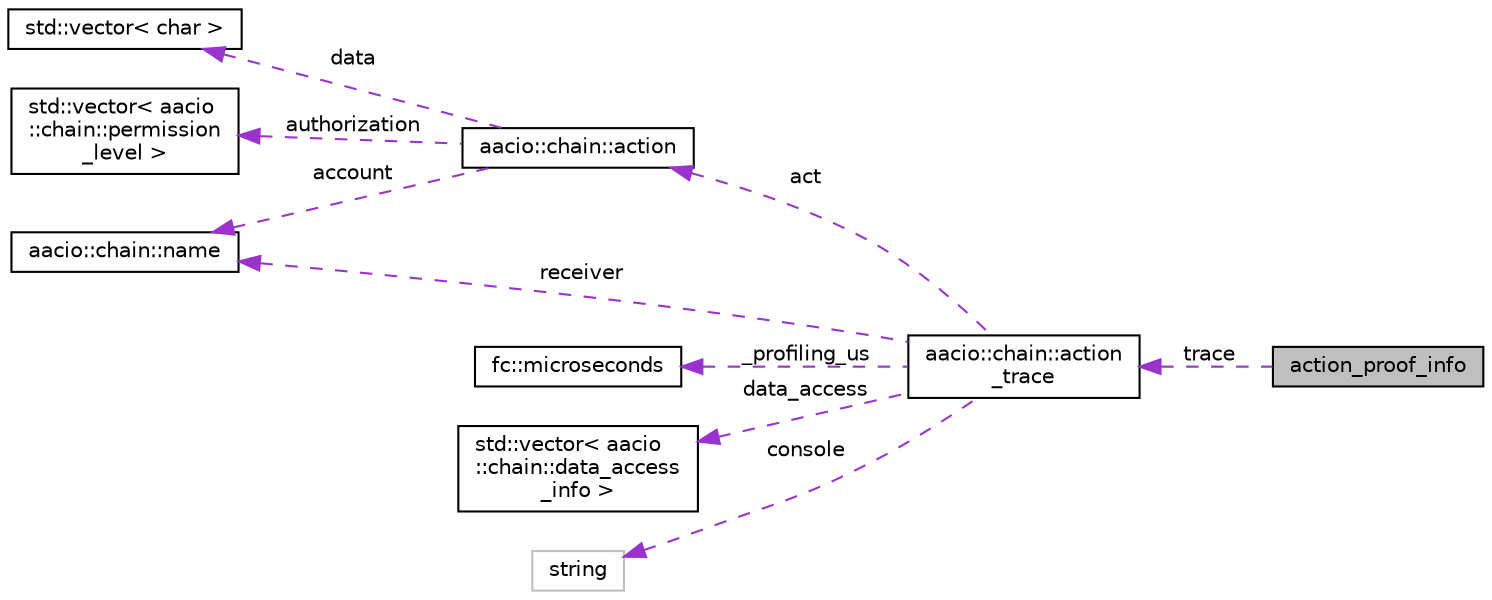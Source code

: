 digraph "action_proof_info"
{
  edge [fontname="Helvetica",fontsize="10",labelfontname="Helvetica",labelfontsize="10"];
  node [fontname="Helvetica",fontsize="10",shape=record];
  rankdir="LR";
  Node1 [label="action_proof_info",height=0.2,width=0.4,color="black", fillcolor="grey75", style="filled", fontcolor="black"];
  Node2 -> Node1 [dir="back",color="darkorchid3",fontsize="10",style="dashed",label=" trace" ,fontname="Helvetica"];
  Node2 [label="aacio::chain::action\l_trace",height=0.2,width=0.4,color="black", fillcolor="white", style="filled",URL="$structaacio_1_1chain_1_1action__trace.html"];
  Node3 -> Node2 [dir="back",color="darkorchid3",fontsize="10",style="dashed",label=" act" ,fontname="Helvetica"];
  Node3 [label="aacio::chain::action",height=0.2,width=0.4,color="black", fillcolor="white", style="filled",URL="$structaacio_1_1chain_1_1action.html"];
  Node4 -> Node3 [dir="back",color="darkorchid3",fontsize="10",style="dashed",label=" data" ,fontname="Helvetica"];
  Node4 [label="std::vector\< char \>",height=0.2,width=0.4,color="black", fillcolor="white", style="filled",URL="$classstd_1_1vector.html"];
  Node5 -> Node3 [dir="back",color="darkorchid3",fontsize="10",style="dashed",label=" authorization" ,fontname="Helvetica"];
  Node5 [label="std::vector\< aacio\l::chain::permission\l_level \>",height=0.2,width=0.4,color="black", fillcolor="white", style="filled",URL="$classstd_1_1vector.html"];
  Node6 -> Node3 [dir="back",color="darkorchid3",fontsize="10",style="dashed",label=" account" ,fontname="Helvetica"];
  Node6 [label="aacio::chain::name",height=0.2,width=0.4,color="black", fillcolor="white", style="filled",URL="$structaacio_1_1chain_1_1name.html"];
  Node7 -> Node2 [dir="back",color="darkorchid3",fontsize="10",style="dashed",label=" _profiling_us" ,fontname="Helvetica"];
  Node7 [label="fc::microseconds",height=0.2,width=0.4,color="black", fillcolor="white", style="filled",URL="$classfc_1_1microseconds.html"];
  Node8 -> Node2 [dir="back",color="darkorchid3",fontsize="10",style="dashed",label=" data_access" ,fontname="Helvetica"];
  Node8 [label="std::vector\< aacio\l::chain::data_access\l_info \>",height=0.2,width=0.4,color="black", fillcolor="white", style="filled",URL="$classstd_1_1vector.html"];
  Node9 -> Node2 [dir="back",color="darkorchid3",fontsize="10",style="dashed",label=" console" ,fontname="Helvetica"];
  Node9 [label="string",height=0.2,width=0.4,color="grey75", fillcolor="white", style="filled"];
  Node6 -> Node2 [dir="back",color="darkorchid3",fontsize="10",style="dashed",label=" receiver" ,fontname="Helvetica"];
}
